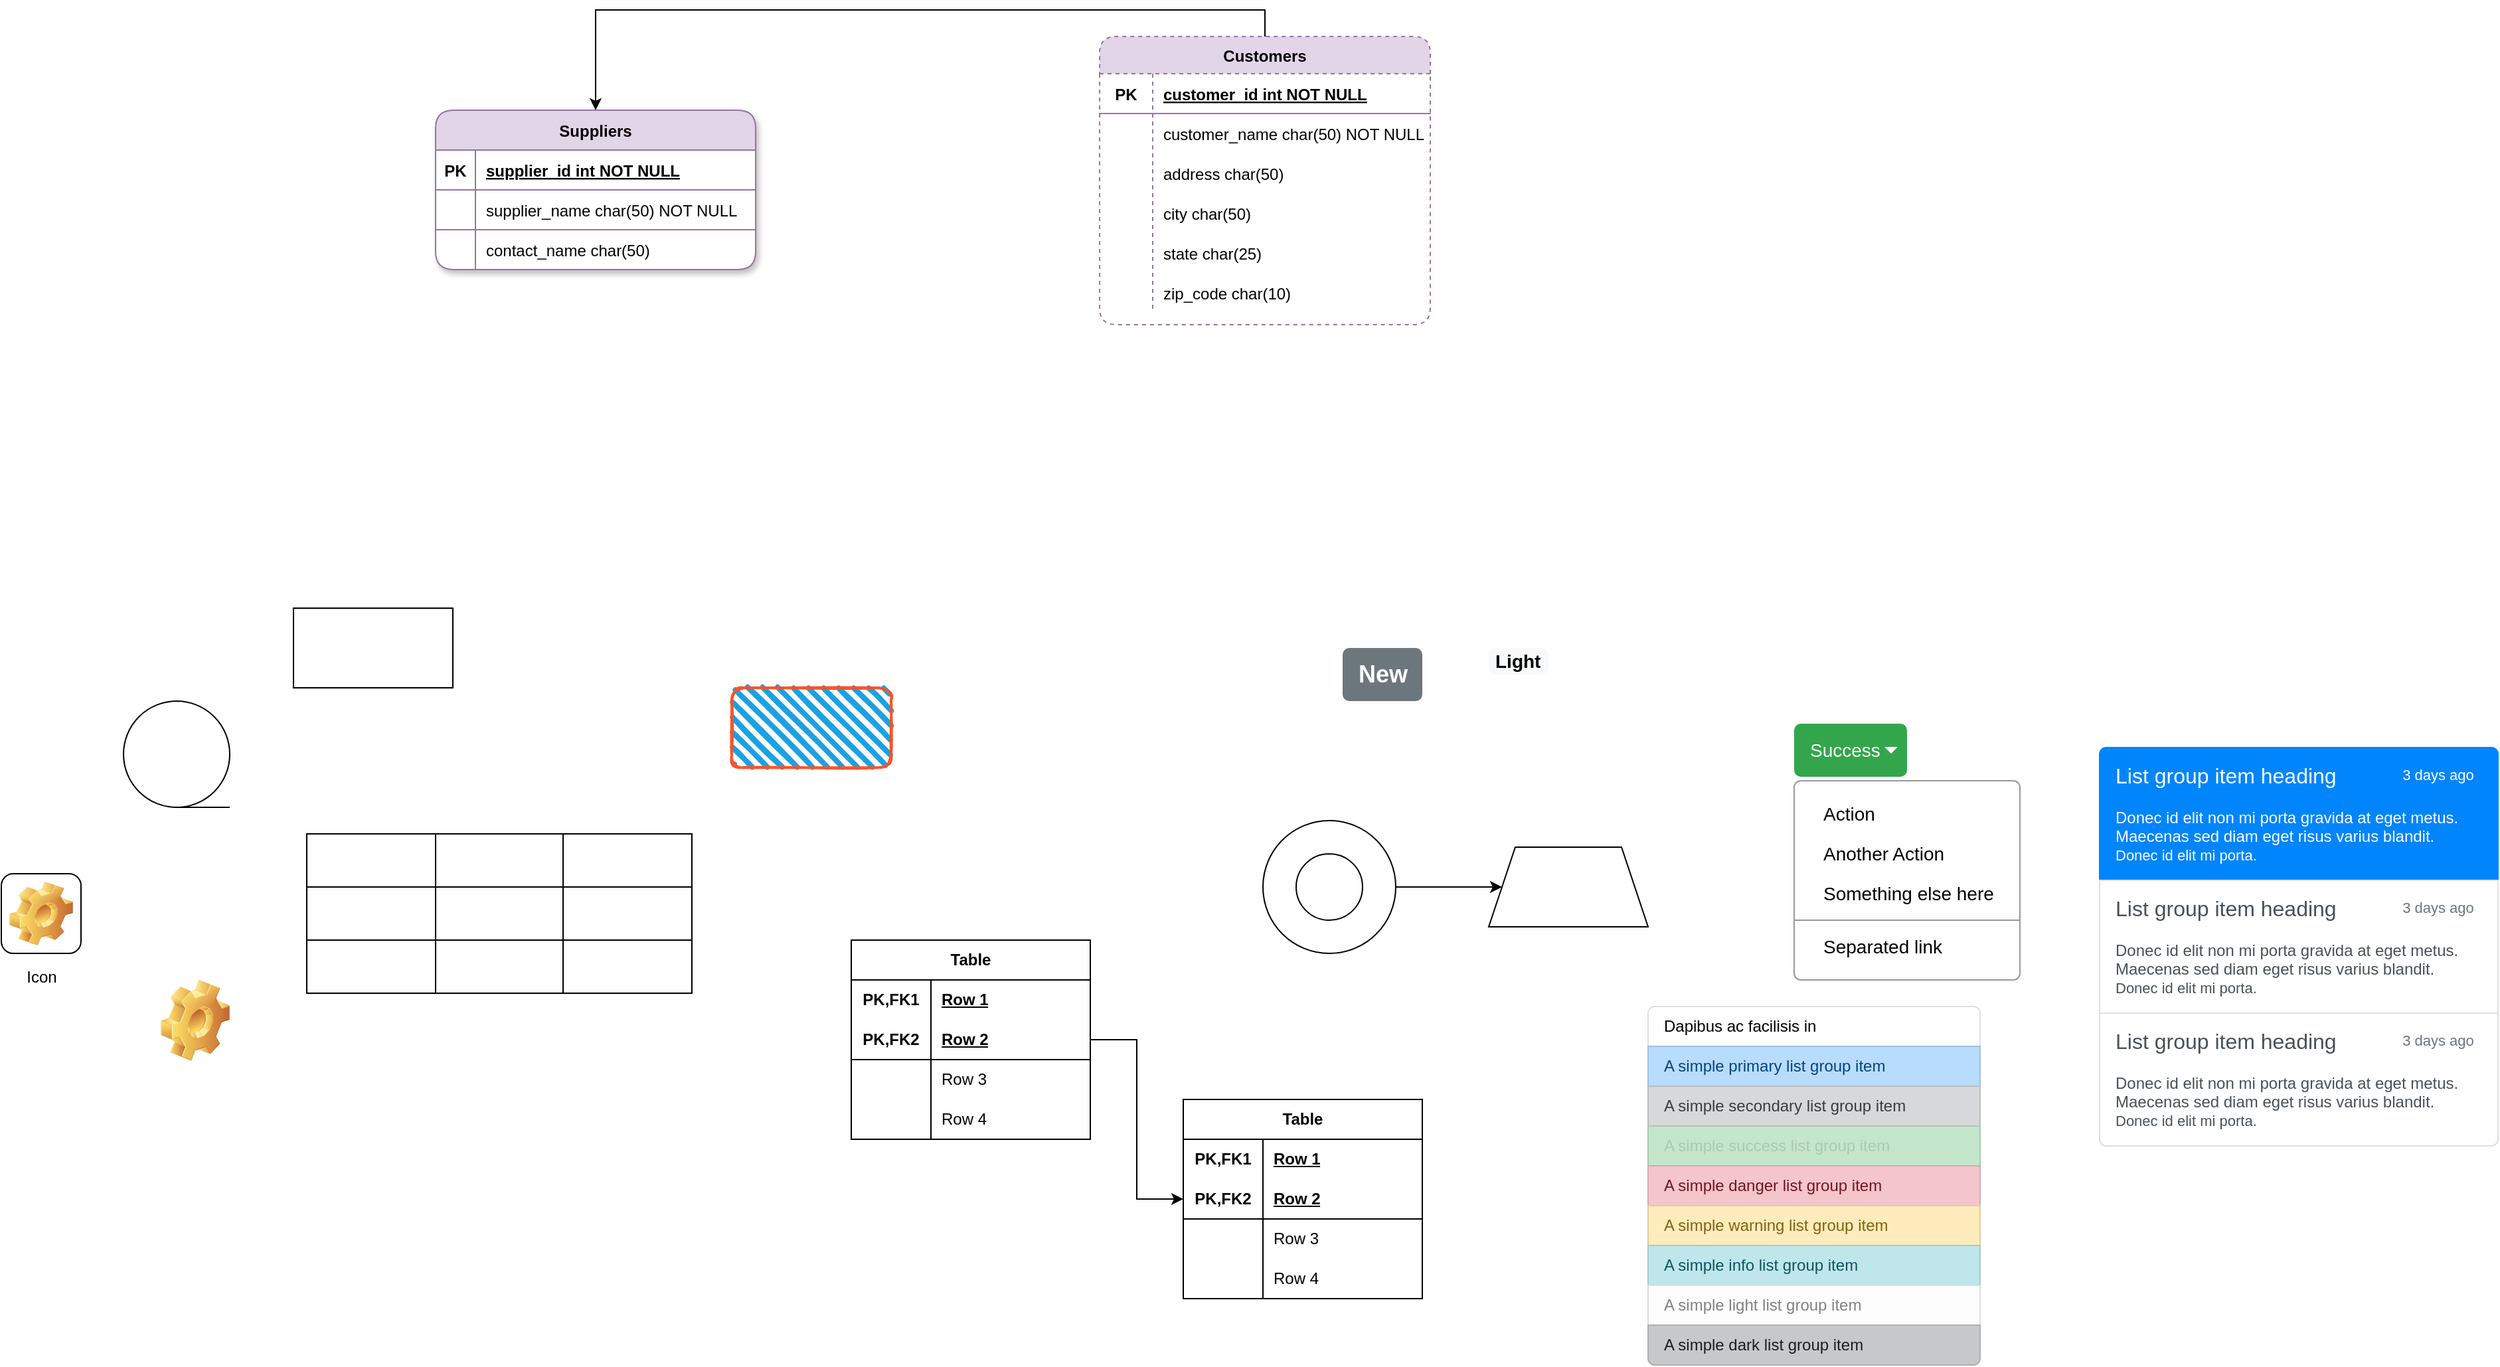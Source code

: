 <mxfile version="24.7.7" pages="2">
  <diagram name="第 1 页" id="dlCEMBuQ5NejJ4Esq9Jv">
    <mxGraphModel dx="2213" dy="1926" grid="1" gridSize="10" guides="1" tooltips="1" connect="1" arrows="1" fold="1" page="1" pageScale="1" pageWidth="827" pageHeight="1169" background="#FFFFFF" math="0" shadow="0">
      <root>
        <mxCell id="0" />
        <mxCell id="1" parent="0" />
        <mxCell id="BfCgXnBFmum-YGEtXY9E-1" value="" style="rounded=0;whiteSpace=wrap;html=1;" parent="1" vertex="1">
          <mxGeometry x="-247" y="335" width="120" height="60" as="geometry" />
        </mxCell>
        <mxCell id="BfCgXnBFmum-YGEtXY9E-2" value="" style="shape=table;startSize=0;container=1;collapsible=0;childLayout=tableLayout;fontSize=16;" parent="1" vertex="1">
          <mxGeometry x="-237" y="505" width="290" height="120" as="geometry" />
        </mxCell>
        <mxCell id="BfCgXnBFmum-YGEtXY9E-3" value="" style="shape=tableRow;horizontal=0;startSize=0;swimlaneHead=0;swimlaneBody=0;strokeColor=inherit;top=0;left=0;bottom=0;right=0;collapsible=0;dropTarget=0;fillColor=none;points=[[0,0.5],[1,0.5]];portConstraint=eastwest;fontSize=16;" parent="BfCgXnBFmum-YGEtXY9E-2" vertex="1">
          <mxGeometry width="290" height="40" as="geometry" />
        </mxCell>
        <mxCell id="BfCgXnBFmum-YGEtXY9E-4" value="" style="shape=partialRectangle;html=1;whiteSpace=wrap;connectable=0;strokeColor=inherit;overflow=hidden;fillColor=none;top=0;left=0;bottom=0;right=0;pointerEvents=1;fontSize=16;" parent="BfCgXnBFmum-YGEtXY9E-3" vertex="1">
          <mxGeometry width="97" height="40" as="geometry">
            <mxRectangle width="97" height="40" as="alternateBounds" />
          </mxGeometry>
        </mxCell>
        <mxCell id="BfCgXnBFmum-YGEtXY9E-5" value="" style="shape=partialRectangle;html=1;whiteSpace=wrap;connectable=0;strokeColor=inherit;overflow=hidden;fillColor=none;top=0;left=0;bottom=0;right=0;pointerEvents=1;fontSize=16;" parent="BfCgXnBFmum-YGEtXY9E-3" vertex="1">
          <mxGeometry x="97" width="96" height="40" as="geometry">
            <mxRectangle width="96" height="40" as="alternateBounds" />
          </mxGeometry>
        </mxCell>
        <mxCell id="BfCgXnBFmum-YGEtXY9E-6" value="" style="shape=partialRectangle;html=1;whiteSpace=wrap;connectable=0;strokeColor=inherit;overflow=hidden;fillColor=none;top=0;left=0;bottom=0;right=0;pointerEvents=1;fontSize=16;" parent="BfCgXnBFmum-YGEtXY9E-3" vertex="1">
          <mxGeometry x="193" width="97" height="40" as="geometry">
            <mxRectangle width="97" height="40" as="alternateBounds" />
          </mxGeometry>
        </mxCell>
        <mxCell id="BfCgXnBFmum-YGEtXY9E-7" value="" style="shape=tableRow;horizontal=0;startSize=0;swimlaneHead=0;swimlaneBody=0;strokeColor=inherit;top=0;left=0;bottom=0;right=0;collapsible=0;dropTarget=0;fillColor=none;points=[[0,0.5],[1,0.5]];portConstraint=eastwest;fontSize=16;" parent="BfCgXnBFmum-YGEtXY9E-2" vertex="1">
          <mxGeometry y="40" width="290" height="40" as="geometry" />
        </mxCell>
        <mxCell id="BfCgXnBFmum-YGEtXY9E-8" value="" style="shape=partialRectangle;html=1;whiteSpace=wrap;connectable=0;strokeColor=inherit;overflow=hidden;fillColor=none;top=0;left=0;bottom=0;right=0;pointerEvents=1;fontSize=16;" parent="BfCgXnBFmum-YGEtXY9E-7" vertex="1">
          <mxGeometry width="97" height="40" as="geometry">
            <mxRectangle width="97" height="40" as="alternateBounds" />
          </mxGeometry>
        </mxCell>
        <mxCell id="BfCgXnBFmum-YGEtXY9E-9" value="" style="shape=partialRectangle;html=1;whiteSpace=wrap;connectable=0;strokeColor=inherit;overflow=hidden;fillColor=none;top=0;left=0;bottom=0;right=0;pointerEvents=1;fontSize=16;" parent="BfCgXnBFmum-YGEtXY9E-7" vertex="1">
          <mxGeometry x="97" width="96" height="40" as="geometry">
            <mxRectangle width="96" height="40" as="alternateBounds" />
          </mxGeometry>
        </mxCell>
        <mxCell id="BfCgXnBFmum-YGEtXY9E-10" value="" style="shape=partialRectangle;html=1;whiteSpace=wrap;connectable=0;strokeColor=inherit;overflow=hidden;fillColor=none;top=0;left=0;bottom=0;right=0;pointerEvents=1;fontSize=16;" parent="BfCgXnBFmum-YGEtXY9E-7" vertex="1">
          <mxGeometry x="193" width="97" height="40" as="geometry">
            <mxRectangle width="97" height="40" as="alternateBounds" />
          </mxGeometry>
        </mxCell>
        <mxCell id="BfCgXnBFmum-YGEtXY9E-11" value="" style="shape=tableRow;horizontal=0;startSize=0;swimlaneHead=0;swimlaneBody=0;strokeColor=inherit;top=0;left=0;bottom=0;right=0;collapsible=0;dropTarget=0;fillColor=none;points=[[0,0.5],[1,0.5]];portConstraint=eastwest;fontSize=16;" parent="BfCgXnBFmum-YGEtXY9E-2" vertex="1">
          <mxGeometry y="80" width="290" height="40" as="geometry" />
        </mxCell>
        <mxCell id="BfCgXnBFmum-YGEtXY9E-12" value="" style="shape=partialRectangle;html=1;whiteSpace=wrap;connectable=0;strokeColor=inherit;overflow=hidden;fillColor=none;top=0;left=0;bottom=0;right=0;pointerEvents=1;fontSize=16;" parent="BfCgXnBFmum-YGEtXY9E-11" vertex="1">
          <mxGeometry width="97" height="40" as="geometry">
            <mxRectangle width="97" height="40" as="alternateBounds" />
          </mxGeometry>
        </mxCell>
        <mxCell id="BfCgXnBFmum-YGEtXY9E-13" value="" style="shape=partialRectangle;html=1;whiteSpace=wrap;connectable=0;strokeColor=inherit;overflow=hidden;fillColor=none;top=0;left=0;bottom=0;right=0;pointerEvents=1;fontSize=16;" parent="BfCgXnBFmum-YGEtXY9E-11" vertex="1">
          <mxGeometry x="97" width="96" height="40" as="geometry">
            <mxRectangle width="96" height="40" as="alternateBounds" />
          </mxGeometry>
        </mxCell>
        <mxCell id="BfCgXnBFmum-YGEtXY9E-14" value="" style="shape=partialRectangle;html=1;whiteSpace=wrap;connectable=0;strokeColor=inherit;overflow=hidden;fillColor=none;top=0;left=0;bottom=0;right=0;pointerEvents=1;fontSize=16;" parent="BfCgXnBFmum-YGEtXY9E-11" vertex="1">
          <mxGeometry x="193" width="97" height="40" as="geometry">
            <mxRectangle width="97" height="40" as="alternateBounds" />
          </mxGeometry>
        </mxCell>
        <mxCell id="BfCgXnBFmum-YGEtXY9E-15" value="" style="rounded=1;whiteSpace=wrap;html=1;strokeWidth=2;fillWeight=4;hachureGap=8;hachureAngle=45;fillColor=#1ba1e2;sketch=1;strokeColor=#FF5226;" parent="1" vertex="1">
          <mxGeometry x="83" y="395" width="120" height="60" as="geometry" />
        </mxCell>
        <mxCell id="BfCgXnBFmum-YGEtXY9E-16" value="Icon" style="icon;html=1;image=img/clipart/Gear_128x128.png" parent="1" vertex="1">
          <mxGeometry x="-467" y="535" width="60" height="60" as="geometry" />
        </mxCell>
        <mxCell id="BfCgXnBFmum-YGEtXY9E-17" value="" style="shape=image;html=1;verticalLabelPosition=bottom;verticalAlign=top;imageAspect=1;aspect=fixed;image=img/clipart/Gear_128x128.png" parent="1" vertex="1">
          <mxGeometry x="-347" y="615" width="52" height="61" as="geometry" />
        </mxCell>
        <mxCell id="BfCgXnBFmum-YGEtXY9E-18" value="" style="shape=tapeData;whiteSpace=wrap;html=1;perimeter=ellipsePerimeter;" parent="1" vertex="1">
          <mxGeometry x="-375" y="405" width="80" height="80" as="geometry" />
        </mxCell>
        <mxCell id="BfCgXnBFmum-YGEtXY9E-19" value="" style="edgeStyle=orthogonalEdgeStyle;rounded=0;orthogonalLoop=1;jettySize=auto;html=1;" parent="1" source="BfCgXnBFmum-YGEtXY9E-20" target="BfCgXnBFmum-YGEtXY9E-48" edge="1">
          <mxGeometry relative="1" as="geometry" />
        </mxCell>
        <mxCell id="BfCgXnBFmum-YGEtXY9E-20" value="" style="verticalLabelPosition=bottom;verticalAlign=top;html=1;shape=mxgraph.basic.donut;dx=25;" parent="1" vertex="1">
          <mxGeometry x="483" y="495" width="100" height="100" as="geometry" />
        </mxCell>
        <mxCell id="BfCgXnBFmum-YGEtXY9E-21" value="" style="edgeStyle=orthogonalEdgeStyle;rounded=0;orthogonalLoop=1;jettySize=auto;html=1;" parent="1" source="BfCgXnBFmum-YGEtXY9E-22" target="BfCgXnBFmum-YGEtXY9E-35" edge="1">
          <mxGeometry relative="1" as="geometry" />
        </mxCell>
        <mxCell id="BfCgXnBFmum-YGEtXY9E-22" value="Table" style="shape=table;startSize=30;container=1;collapsible=1;childLayout=tableLayout;fixedRows=1;rowLines=0;fontStyle=1;align=center;resizeLast=1;html=1;whiteSpace=wrap;" parent="1" vertex="1">
          <mxGeometry x="173" y="585" width="180" height="150" as="geometry" />
        </mxCell>
        <mxCell id="BfCgXnBFmum-YGEtXY9E-23" value="" style="shape=tableRow;horizontal=0;startSize=0;swimlaneHead=0;swimlaneBody=0;fillColor=none;collapsible=0;dropTarget=0;points=[[0,0.5],[1,0.5]];portConstraint=eastwest;top=0;left=0;right=0;bottom=0;html=1;" parent="BfCgXnBFmum-YGEtXY9E-22" vertex="1">
          <mxGeometry y="30" width="180" height="30" as="geometry" />
        </mxCell>
        <mxCell id="BfCgXnBFmum-YGEtXY9E-24" value="PK,FK1" style="shape=partialRectangle;connectable=0;fillColor=none;top=0;left=0;bottom=0;right=0;fontStyle=1;overflow=hidden;html=1;whiteSpace=wrap;" parent="BfCgXnBFmum-YGEtXY9E-23" vertex="1">
          <mxGeometry width="60" height="30" as="geometry">
            <mxRectangle width="60" height="30" as="alternateBounds" />
          </mxGeometry>
        </mxCell>
        <mxCell id="BfCgXnBFmum-YGEtXY9E-25" value="Row 1" style="shape=partialRectangle;connectable=0;fillColor=none;top=0;left=0;bottom=0;right=0;align=left;spacingLeft=6;fontStyle=5;overflow=hidden;html=1;whiteSpace=wrap;" parent="BfCgXnBFmum-YGEtXY9E-23" vertex="1">
          <mxGeometry x="60" width="120" height="30" as="geometry">
            <mxRectangle width="120" height="30" as="alternateBounds" />
          </mxGeometry>
        </mxCell>
        <mxCell id="BfCgXnBFmum-YGEtXY9E-26" value="" style="shape=tableRow;horizontal=0;startSize=0;swimlaneHead=0;swimlaneBody=0;fillColor=none;collapsible=0;dropTarget=0;points=[[0,0.5],[1,0.5]];portConstraint=eastwest;top=0;left=0;right=0;bottom=1;html=1;" parent="BfCgXnBFmum-YGEtXY9E-22" vertex="1">
          <mxGeometry y="60" width="180" height="30" as="geometry" />
        </mxCell>
        <mxCell id="BfCgXnBFmum-YGEtXY9E-27" value="PK,FK2" style="shape=partialRectangle;connectable=0;fillColor=none;top=0;left=0;bottom=0;right=0;fontStyle=1;overflow=hidden;html=1;whiteSpace=wrap;" parent="BfCgXnBFmum-YGEtXY9E-26" vertex="1">
          <mxGeometry width="60" height="30" as="geometry">
            <mxRectangle width="60" height="30" as="alternateBounds" />
          </mxGeometry>
        </mxCell>
        <mxCell id="BfCgXnBFmum-YGEtXY9E-28" value="Row 2" style="shape=partialRectangle;connectable=0;fillColor=none;top=0;left=0;bottom=0;right=0;align=left;spacingLeft=6;fontStyle=5;overflow=hidden;html=1;whiteSpace=wrap;" parent="BfCgXnBFmum-YGEtXY9E-26" vertex="1">
          <mxGeometry x="60" width="120" height="30" as="geometry">
            <mxRectangle width="120" height="30" as="alternateBounds" />
          </mxGeometry>
        </mxCell>
        <mxCell id="BfCgXnBFmum-YGEtXY9E-29" value="" style="shape=tableRow;horizontal=0;startSize=0;swimlaneHead=0;swimlaneBody=0;fillColor=none;collapsible=0;dropTarget=0;points=[[0,0.5],[1,0.5]];portConstraint=eastwest;top=0;left=0;right=0;bottom=0;html=1;" parent="BfCgXnBFmum-YGEtXY9E-22" vertex="1">
          <mxGeometry y="90" width="180" height="30" as="geometry" />
        </mxCell>
        <mxCell id="BfCgXnBFmum-YGEtXY9E-30" value="" style="shape=partialRectangle;connectable=0;fillColor=none;top=0;left=0;bottom=0;right=0;editable=1;overflow=hidden;html=1;whiteSpace=wrap;" parent="BfCgXnBFmum-YGEtXY9E-29" vertex="1">
          <mxGeometry width="60" height="30" as="geometry">
            <mxRectangle width="60" height="30" as="alternateBounds" />
          </mxGeometry>
        </mxCell>
        <mxCell id="BfCgXnBFmum-YGEtXY9E-31" value="Row 3" style="shape=partialRectangle;connectable=0;fillColor=none;top=0;left=0;bottom=0;right=0;align=left;spacingLeft=6;overflow=hidden;html=1;whiteSpace=wrap;" parent="BfCgXnBFmum-YGEtXY9E-29" vertex="1">
          <mxGeometry x="60" width="120" height="30" as="geometry">
            <mxRectangle width="120" height="30" as="alternateBounds" />
          </mxGeometry>
        </mxCell>
        <mxCell id="BfCgXnBFmum-YGEtXY9E-32" value="" style="shape=tableRow;horizontal=0;startSize=0;swimlaneHead=0;swimlaneBody=0;fillColor=none;collapsible=0;dropTarget=0;points=[[0,0.5],[1,0.5]];portConstraint=eastwest;top=0;left=0;right=0;bottom=0;html=1;" parent="BfCgXnBFmum-YGEtXY9E-22" vertex="1">
          <mxGeometry y="120" width="180" height="30" as="geometry" />
        </mxCell>
        <mxCell id="BfCgXnBFmum-YGEtXY9E-33" value="" style="shape=partialRectangle;connectable=0;fillColor=none;top=0;left=0;bottom=0;right=0;editable=1;overflow=hidden;html=1;whiteSpace=wrap;" parent="BfCgXnBFmum-YGEtXY9E-32" vertex="1">
          <mxGeometry width="60" height="30" as="geometry">
            <mxRectangle width="60" height="30" as="alternateBounds" />
          </mxGeometry>
        </mxCell>
        <mxCell id="BfCgXnBFmum-YGEtXY9E-34" value="Row 4" style="shape=partialRectangle;connectable=0;fillColor=none;top=0;left=0;bottom=0;right=0;align=left;spacingLeft=6;overflow=hidden;html=1;whiteSpace=wrap;" parent="BfCgXnBFmum-YGEtXY9E-32" vertex="1">
          <mxGeometry x="60" width="120" height="30" as="geometry">
            <mxRectangle width="120" height="30" as="alternateBounds" />
          </mxGeometry>
        </mxCell>
        <mxCell id="BfCgXnBFmum-YGEtXY9E-35" value="Table" style="shape=table;startSize=30;container=1;collapsible=1;childLayout=tableLayout;fixedRows=1;rowLines=0;fontStyle=1;align=center;resizeLast=1;html=1;whiteSpace=wrap;" parent="1" vertex="1">
          <mxGeometry x="423" y="705" width="180" height="150" as="geometry" />
        </mxCell>
        <mxCell id="BfCgXnBFmum-YGEtXY9E-36" value="" style="shape=tableRow;horizontal=0;startSize=0;swimlaneHead=0;swimlaneBody=0;fillColor=none;collapsible=0;dropTarget=0;points=[[0,0.5],[1,0.5]];portConstraint=eastwest;top=0;left=0;right=0;bottom=0;html=1;" parent="BfCgXnBFmum-YGEtXY9E-35" vertex="1">
          <mxGeometry y="30" width="180" height="30" as="geometry" />
        </mxCell>
        <mxCell id="BfCgXnBFmum-YGEtXY9E-37" value="PK,FK1" style="shape=partialRectangle;connectable=0;fillColor=none;top=0;left=0;bottom=0;right=0;fontStyle=1;overflow=hidden;html=1;whiteSpace=wrap;" parent="BfCgXnBFmum-YGEtXY9E-36" vertex="1">
          <mxGeometry width="60" height="30" as="geometry">
            <mxRectangle width="60" height="30" as="alternateBounds" />
          </mxGeometry>
        </mxCell>
        <mxCell id="BfCgXnBFmum-YGEtXY9E-38" value="Row 1" style="shape=partialRectangle;connectable=0;fillColor=none;top=0;left=0;bottom=0;right=0;align=left;spacingLeft=6;fontStyle=5;overflow=hidden;html=1;whiteSpace=wrap;" parent="BfCgXnBFmum-YGEtXY9E-36" vertex="1">
          <mxGeometry x="60" width="120" height="30" as="geometry">
            <mxRectangle width="120" height="30" as="alternateBounds" />
          </mxGeometry>
        </mxCell>
        <mxCell id="BfCgXnBFmum-YGEtXY9E-39" value="" style="shape=tableRow;horizontal=0;startSize=0;swimlaneHead=0;swimlaneBody=0;fillColor=none;collapsible=0;dropTarget=0;points=[[0,0.5],[1,0.5]];portConstraint=eastwest;top=0;left=0;right=0;bottom=1;html=1;" parent="BfCgXnBFmum-YGEtXY9E-35" vertex="1">
          <mxGeometry y="60" width="180" height="30" as="geometry" />
        </mxCell>
        <mxCell id="BfCgXnBFmum-YGEtXY9E-40" value="PK,FK2" style="shape=partialRectangle;connectable=0;fillColor=none;top=0;left=0;bottom=0;right=0;fontStyle=1;overflow=hidden;html=1;whiteSpace=wrap;" parent="BfCgXnBFmum-YGEtXY9E-39" vertex="1">
          <mxGeometry width="60" height="30" as="geometry">
            <mxRectangle width="60" height="30" as="alternateBounds" />
          </mxGeometry>
        </mxCell>
        <mxCell id="BfCgXnBFmum-YGEtXY9E-41" value="Row 2" style="shape=partialRectangle;connectable=0;fillColor=none;top=0;left=0;bottom=0;right=0;align=left;spacingLeft=6;fontStyle=5;overflow=hidden;html=1;whiteSpace=wrap;" parent="BfCgXnBFmum-YGEtXY9E-39" vertex="1">
          <mxGeometry x="60" width="120" height="30" as="geometry">
            <mxRectangle width="120" height="30" as="alternateBounds" />
          </mxGeometry>
        </mxCell>
        <mxCell id="BfCgXnBFmum-YGEtXY9E-42" value="" style="shape=tableRow;horizontal=0;startSize=0;swimlaneHead=0;swimlaneBody=0;fillColor=none;collapsible=0;dropTarget=0;points=[[0,0.5],[1,0.5]];portConstraint=eastwest;top=0;left=0;right=0;bottom=0;html=1;" parent="BfCgXnBFmum-YGEtXY9E-35" vertex="1">
          <mxGeometry y="90" width="180" height="30" as="geometry" />
        </mxCell>
        <mxCell id="BfCgXnBFmum-YGEtXY9E-43" value="" style="shape=partialRectangle;connectable=0;fillColor=none;top=0;left=0;bottom=0;right=0;editable=1;overflow=hidden;html=1;whiteSpace=wrap;" parent="BfCgXnBFmum-YGEtXY9E-42" vertex="1">
          <mxGeometry width="60" height="30" as="geometry">
            <mxRectangle width="60" height="30" as="alternateBounds" />
          </mxGeometry>
        </mxCell>
        <mxCell id="BfCgXnBFmum-YGEtXY9E-44" value="Row 3" style="shape=partialRectangle;connectable=0;fillColor=none;top=0;left=0;bottom=0;right=0;align=left;spacingLeft=6;overflow=hidden;html=1;whiteSpace=wrap;" parent="BfCgXnBFmum-YGEtXY9E-42" vertex="1">
          <mxGeometry x="60" width="120" height="30" as="geometry">
            <mxRectangle width="120" height="30" as="alternateBounds" />
          </mxGeometry>
        </mxCell>
        <mxCell id="BfCgXnBFmum-YGEtXY9E-45" value="" style="shape=tableRow;horizontal=0;startSize=0;swimlaneHead=0;swimlaneBody=0;fillColor=none;collapsible=0;dropTarget=0;points=[[0,0.5],[1,0.5]];portConstraint=eastwest;top=0;left=0;right=0;bottom=0;html=1;" parent="BfCgXnBFmum-YGEtXY9E-35" vertex="1">
          <mxGeometry y="120" width="180" height="30" as="geometry" />
        </mxCell>
        <mxCell id="BfCgXnBFmum-YGEtXY9E-46" value="" style="shape=partialRectangle;connectable=0;fillColor=none;top=0;left=0;bottom=0;right=0;editable=1;overflow=hidden;html=1;whiteSpace=wrap;" parent="BfCgXnBFmum-YGEtXY9E-45" vertex="1">
          <mxGeometry width="60" height="30" as="geometry">
            <mxRectangle width="60" height="30" as="alternateBounds" />
          </mxGeometry>
        </mxCell>
        <mxCell id="BfCgXnBFmum-YGEtXY9E-47" value="Row 4" style="shape=partialRectangle;connectable=0;fillColor=none;top=0;left=0;bottom=0;right=0;align=left;spacingLeft=6;overflow=hidden;html=1;whiteSpace=wrap;" parent="BfCgXnBFmum-YGEtXY9E-45" vertex="1">
          <mxGeometry x="60" width="120" height="30" as="geometry">
            <mxRectangle width="120" height="30" as="alternateBounds" />
          </mxGeometry>
        </mxCell>
        <mxCell id="BfCgXnBFmum-YGEtXY9E-48" value="" style="shape=trapezoid;perimeter=trapezoidPerimeter;whiteSpace=wrap;html=1;fixedSize=1;verticalAlign=top;" parent="1" vertex="1">
          <mxGeometry x="653" y="515" width="120" height="60" as="geometry" />
        </mxCell>
        <mxCell id="BfCgXnBFmum-YGEtXY9E-49" value="New" style="html=1;shadow=0;dashed=0;shape=mxgraph.bootstrap.rrect;rSize=5;strokeColor=none;strokeWidth=1;fillColor=#6C767D;fontColor=#FFFFFF;whiteSpace=wrap;align=left;verticalAlign=middle;spacingLeft=10;fontStyle=1;fontSize=18;" parent="1" vertex="1">
          <mxGeometry x="543" y="365" width="60" height="40" as="geometry" />
        </mxCell>
        <mxCell id="BfCgXnBFmum-YGEtXY9E-50" value="Light" style="html=1;shadow=0;dashed=0;shape=mxgraph.bootstrap.rrect;rSize=5;strokeColor=none;strokeWidth=1;fillColor=#F8F9FA;fontColor=#000000;whiteSpace=wrap;align=left;verticalAlign=middle;spacingLeft=0;fontStyle=1;fontSize=14;spacing=5;" parent="1" vertex="1">
          <mxGeometry x="653" y="365" width="45" height="20" as="geometry" />
        </mxCell>
        <mxCell id="BfCgXnBFmum-YGEtXY9E-51" value="Success" style="html=1;shadow=0;dashed=0;shape=mxgraph.bootstrap.rrect;rSize=5;strokeColor=none;strokeWidth=1;fillColor=#33A64C;fontColor=#ffffff;whiteSpace=wrap;align=left;verticalAlign=middle;fontStyle=0;fontSize=14;spacingLeft=10;" parent="1" vertex="1">
          <mxGeometry x="883" y="422" width="85" height="40" as="geometry" />
        </mxCell>
        <mxCell id="BfCgXnBFmum-YGEtXY9E-52" value="" style="shape=triangle;direction=south;fillColor=#ffffff;strokeColor=none;perimeter=none;" parent="BfCgXnBFmum-YGEtXY9E-51" vertex="1">
          <mxGeometry x="1" y="0.5" width="10" height="5" relative="1" as="geometry">
            <mxPoint x="-17" y="-2.5" as="offset" />
          </mxGeometry>
        </mxCell>
        <mxCell id="BfCgXnBFmum-YGEtXY9E-53" value="" style="swimlane;container=1;shape=mxgraph.bootstrap.rrect;rSize=5;strokeColor=#999999;fillColor=#ffffff;fontStyle=0;childLayout=stackLayout;horizontal=1;startSize=0;horizontalStack=0;resizeParent=1;resizeParentMax=0;resizeLast=0;collapsible=0;marginBottom=0;whiteSpace=wrap;html=1;marginTop=10;marginBottom=10;" parent="1" vertex="1">
          <mxGeometry x="883" y="465" width="170" height="150" as="geometry" />
        </mxCell>
        <mxCell id="BfCgXnBFmum-YGEtXY9E-54" value="Action" style="text;align=left;verticalAlign=middle;spacingLeft=20;spacingRight=10;overflow=hidden;points=[[0,0.5],[1,0.5]];portConstraint=eastwest;rotatable=0;whiteSpace=wrap;html=1;fontColor=inherit;fontSize=14;fontStyle=0;" parent="BfCgXnBFmum-YGEtXY9E-53" vertex="1">
          <mxGeometry y="10" width="170" height="30" as="geometry" />
        </mxCell>
        <mxCell id="BfCgXnBFmum-YGEtXY9E-55" value="Another Action" style="text;align=left;verticalAlign=middle;spacingLeft=20;spacingRight=10;overflow=hidden;points=[[0,0.5],[1,0.5]];portConstraint=eastwest;rotatable=0;whiteSpace=wrap;html=1;fontColor=inherit;fontSize=14;fontStyle=0;" parent="BfCgXnBFmum-YGEtXY9E-53" vertex="1">
          <mxGeometry y="40" width="170" height="30" as="geometry" />
        </mxCell>
        <mxCell id="BfCgXnBFmum-YGEtXY9E-56" value="Something else here" style="text;align=left;verticalAlign=middle;spacingLeft=20;spacingRight=10;overflow=hidden;points=[[0,0.5],[1,0.5]];portConstraint=eastwest;rotatable=0;whiteSpace=wrap;html=1;fontColor=inherit;fontSize=14;fontStyle=0;" parent="BfCgXnBFmum-YGEtXY9E-53" vertex="1">
          <mxGeometry y="70" width="170" height="30" as="geometry" />
        </mxCell>
        <mxCell id="BfCgXnBFmum-YGEtXY9E-57" value="" style="text;shape=line;strokeColor=inherit;align=center;verticalAlign=middle;spacingLeft=20;spacingRight=10;overflow=hidden;points=[[0,0.5],[1,0.5]];portConstraint=eastwest;rotatable=0;whiteSpace=wrap;html=1;fontColor=inherit;" parent="BfCgXnBFmum-YGEtXY9E-53" vertex="1">
          <mxGeometry y="100" width="170" height="10" as="geometry" />
        </mxCell>
        <mxCell id="BfCgXnBFmum-YGEtXY9E-58" value="Separated link" style="text;align=left;verticalAlign=middle;spacingLeft=20;spacingRight=10;overflow=hidden;points=[[0,0.5],[1,0.5]];portConstraint=eastwest;rotatable=0;whiteSpace=wrap;html=1;fontColor=inherit;fontSize=14;fontStyle=0;" parent="BfCgXnBFmum-YGEtXY9E-53" vertex="1">
          <mxGeometry y="110" width="170" height="30" as="geometry" />
        </mxCell>
        <mxCell id="BfCgXnBFmum-YGEtXY9E-59" value="" style="swimlane;fontStyle=0;childLayout=stackLayout;horizontal=1;startSize=0;horizontalStack=0;resizeParent=1;resizeParentMax=0;resizeLast=0;collapsible=0;marginBottom=0;whiteSpace=wrap;html=1;strokeColor=none;fillColor=none;" parent="1" vertex="1">
          <mxGeometry x="773" y="635" width="250" height="270" as="geometry" />
        </mxCell>
        <mxCell id="BfCgXnBFmum-YGEtXY9E-60" value="Dapibus ac facilisis in" style="text;strokeColor=#DFDFDF;fillColor=#FFFFFF;align=left;verticalAlign=middle;spacingLeft=10;spacingRight=10;overflow=hidden;points=[[0,0.5],[1,0.5]];portConstraint=eastwest;rotatable=0;whiteSpace=wrap;html=1;shape=mxgraph.bootstrap.topButton;rSize=5;fontColor=#000000;" parent="BfCgXnBFmum-YGEtXY9E-59" vertex="1">
          <mxGeometry width="250" height="30" as="geometry" />
        </mxCell>
        <mxCell id="BfCgXnBFmum-YGEtXY9E-61" value="A simple primary list group item" style="text;strokeColor=#A1C0DE;fillColor=#B8DCFE;fontColor=#004583;align=left;verticalAlign=middle;spacingLeft=10;spacingRight=10;overflow=hidden;points=[[0,0.5],[1,0.5]];portConstraint=eastwest;rotatable=0;whiteSpace=wrap;html=1;rSize=5;" parent="BfCgXnBFmum-YGEtXY9E-59" vertex="1">
          <mxGeometry y="30" width="250" height="30" as="geometry" />
        </mxCell>
        <mxCell id="BfCgXnBFmum-YGEtXY9E-62" value="A simple secondary list group item" style="text;strokeColor=#BBBDC0;fillColor=#D6D8DB;fontColor=#383D41;align=left;verticalAlign=middle;spacingLeft=10;spacingRight=10;overflow=hidden;points=[[0,0.5],[1,0.5]];portConstraint=eastwest;rotatable=0;whiteSpace=wrap;html=1;rSize=5;" parent="BfCgXnBFmum-YGEtXY9E-59" vertex="1">
          <mxGeometry y="60" width="250" height="30" as="geometry" />
        </mxCell>
        <mxCell id="BfCgXnBFmum-YGEtXY9E-63" value="A simple success list group item" style="text;strokeColor=#ABC9B2;fillColor=#C4E6CC;fontColor=#ABC9B2;align=left;verticalAlign=middle;spacingLeft=10;spacingRight=10;overflow=hidden;points=[[0,0.5],[1,0.5]];portConstraint=eastwest;rotatable=0;whiteSpace=wrap;html=1;rSize=5;" parent="BfCgXnBFmum-YGEtXY9E-59" vertex="1">
          <mxGeometry y="90" width="250" height="30" as="geometry" />
        </mxCell>
        <mxCell id="BfCgXnBFmum-YGEtXY9E-64" value="A simple danger list group item" style="text;strokeColor=#D5ACB2;fillColor=#F4C5CB;fontColor=#711623;align=left;verticalAlign=middle;spacingLeft=10;spacingRight=10;overflow=hidden;points=[[0,0.5],[1,0.5]];portConstraint=eastwest;rotatable=0;whiteSpace=wrap;html=1;rSize=5;" parent="BfCgXnBFmum-YGEtXY9E-59" vertex="1">
          <mxGeometry y="120" width="250" height="30" as="geometry" />
        </mxCell>
        <mxCell id="BfCgXnBFmum-YGEtXY9E-65" value="A simple warning list group item" style="text;strokeColor=#DFCEA4;fillColor=#FFECBC;fontColor=#856110;align=left;verticalAlign=middle;spacingLeft=10;spacingRight=10;overflow=hidden;points=[[0,0.5],[1,0.5]];portConstraint=eastwest;rotatable=0;whiteSpace=wrap;html=1;rSize=5;" parent="BfCgXnBFmum-YGEtXY9E-59" vertex="1">
          <mxGeometry y="150" width="250" height="30" as="geometry" />
        </mxCell>
        <mxCell id="BfCgXnBFmum-YGEtXY9E-66" value="A simple info list group item" style="text;strokeColor=#A7C9CE;fillColor=#BFE6EB;fontColor=#0E5560;align=left;verticalAlign=middle;spacingLeft=10;spacingRight=10;overflow=hidden;points=[[0,0.5],[1,0.5]];portConstraint=eastwest;rotatable=0;whiteSpace=wrap;html=1;rSize=5;" parent="BfCgXnBFmum-YGEtXY9E-59" vertex="1">
          <mxGeometry y="180" width="250" height="30" as="geometry" />
        </mxCell>
        <mxCell id="BfCgXnBFmum-YGEtXY9E-67" value="A simple light list group item" style="text;strokeColor=#DDDDDE;fillColor=#FDFDFE;fontColor=#818182;align=left;verticalAlign=middle;spacingLeft=10;spacingRight=10;overflow=hidden;points=[[0,0.5],[1,0.5]];portConstraint=eastwest;rotatable=0;whiteSpace=wrap;html=1;rSize=5;" parent="BfCgXnBFmum-YGEtXY9E-59" vertex="1">
          <mxGeometry y="210" width="250" height="30" as="geometry" />
        </mxCell>
        <mxCell id="BfCgXnBFmum-YGEtXY9E-68" value="A simple dark list group item" style="text;strokeColor=#ADAFB1;fillColor=#C6C8CA;fontColor=#1B1E21;align=left;verticalAlign=middle;spacingLeft=10;spacingRight=10;overflow=hidden;points=[[0,0.5],[1,0.5]];portConstraint=eastwest;rotatable=0;whiteSpace=wrap;html=1;shape=mxgraph.bootstrap.bottomButton;rSize=5;" parent="BfCgXnBFmum-YGEtXY9E-59" vertex="1">
          <mxGeometry y="240" width="250" height="30" as="geometry" />
        </mxCell>
        <mxCell id="BfCgXnBFmum-YGEtXY9E-69" value="" style="swimlane;fontStyle=0;childLayout=stackLayout;horizontal=1;startSize=0;horizontalStack=0;resizeParent=1;resizeParentMax=0;resizeLast=0;collapsible=0;marginBottom=0;whiteSpace=wrap;html=1;strokeColor=none;fillColor=none;" parent="1" vertex="1">
          <mxGeometry x="1113" y="440" width="300" height="300" as="geometry" />
        </mxCell>
        <mxCell id="BfCgXnBFmum-YGEtXY9E-70" value="&lt;font style=&quot;font-size: 16px&quot;&gt;List group item heading&lt;/font&gt;&lt;br&gt;&lt;br&gt;Donec id elit non mi porta gravida at eget metus. Maecenas sed diam eget risus varius blandit.&lt;br&gt;&lt;font style=&quot;font-size: 11px&quot;&gt;Donec id elit mi porta.&lt;/font&gt;" style="text;strokeColor=#0085FC;fillColor=#0085FC;align=left;verticalAlign=middle;spacingLeft=10;spacingRight=10;overflow=hidden;points=[[0,0.5],[1,0.5]];portConstraint=eastwest;rotatable=0;whiteSpace=wrap;html=1;shape=mxgraph.bootstrap.topButton;rSize=5;fontColor=#ffffff;" parent="BfCgXnBFmum-YGEtXY9E-69" vertex="1">
          <mxGeometry width="300" height="100" as="geometry" />
        </mxCell>
        <mxCell id="BfCgXnBFmum-YGEtXY9E-71" value="3 days ago" style="strokeColor=none;fillColor=none;fontColor=#ffffff;fontSize=11;" parent="BfCgXnBFmum-YGEtXY9E-70" vertex="1">
          <mxGeometry x="1" width="90" height="40" relative="1" as="geometry">
            <mxPoint x="-90" as="offset" />
          </mxGeometry>
        </mxCell>
        <mxCell id="BfCgXnBFmum-YGEtXY9E-72" value="&lt;font style=&quot;font-size: 16px&quot;&gt;List group item heading&lt;/font&gt;&lt;br&gt;&lt;br&gt;Donec id elit non mi porta gravida at eget metus. Maecenas sed diam eget risus varius blandit.&lt;br&gt;&lt;font style=&quot;font-size: 11px&quot;&gt;Donec id elit mi porta.&lt;/font&gt;" style="text;strokeColor=#DFDFDF;fillColor=#ffffff;align=left;verticalAlign=middle;spacingLeft=10;spacingRight=10;overflow=hidden;points=[[0,0.5],[1,0.5]];portConstraint=eastwest;rotatable=0;whiteSpace=wrap;html=1;fontColor=#495057;" parent="BfCgXnBFmum-YGEtXY9E-69" vertex="1">
          <mxGeometry y="100" width="300" height="100" as="geometry" />
        </mxCell>
        <mxCell id="BfCgXnBFmum-YGEtXY9E-73" value="3 days ago" style="strokeColor=none;fillColor=none;fontColor=#6C767D;fontSize=11;" parent="BfCgXnBFmum-YGEtXY9E-72" vertex="1">
          <mxGeometry x="1" width="90" height="40" relative="1" as="geometry">
            <mxPoint x="-90" as="offset" />
          </mxGeometry>
        </mxCell>
        <mxCell id="BfCgXnBFmum-YGEtXY9E-74" value="&lt;font style=&quot;font-size: 16px&quot;&gt;List group item heading&lt;/font&gt;&lt;br&gt;&lt;br&gt;Donec id elit non mi porta gravida at eget metus. Maecenas sed diam eget risus varius blandit.&lt;br&gt;&lt;font style=&quot;font-size: 11px&quot;&gt;Donec id elit mi porta.&lt;/font&gt;" style="text;strokeColor=#DFDFDF;fillColor=#ffffff;align=left;verticalAlign=middle;spacingLeft=10;spacingRight=10;overflow=hidden;points=[[0,0.5],[1,0.5]];portConstraint=eastwest;rotatable=0;whiteSpace=wrap;html=1;shape=mxgraph.bootstrap.bottomButton;rSize=5;fontColor=#495057;" parent="BfCgXnBFmum-YGEtXY9E-69" vertex="1">
          <mxGeometry y="200" width="300" height="100" as="geometry" />
        </mxCell>
        <mxCell id="BfCgXnBFmum-YGEtXY9E-75" value="3 days ago" style="strokeColor=none;fillColor=none;fontColor=#6C767D;fontSize=11;" parent="BfCgXnBFmum-YGEtXY9E-74" vertex="1">
          <mxGeometry x="1" width="90" height="40" relative="1" as="geometry">
            <mxPoint x="-90" as="offset" />
          </mxGeometry>
        </mxCell>
        <mxCell id="BfCgXnBFmum-YGEtXY9E-76" value="Suppliers" style="shape=table;startSize=30;container=1;collapsible=1;childLayout=tableLayout;fixedRows=1;rowLines=1;fontStyle=1;align=center;resizeLast=1;fillColor=#e1d5e7;strokeColor=#9673a6;resizeLastRow=0;absoluteArcSize=0;portConstraintRotation=0;snapToPoint=0;treeFolding=1;rounded=1;shadow=1;swimlaneFillColor=default;" parent="1" vertex="1">
          <mxGeometry x="-140" y="-40" width="241" height="120" as="geometry" />
        </mxCell>
        <mxCell id="BfCgXnBFmum-YGEtXY9E-77" value="" style="shape=tableRow;horizontal=0;startSize=0;swimlaneHead=0;swimlaneBody=0;fillColor=none;collapsible=0;dropTarget=0;points=[[0,0.5],[1,0.5]];portConstraint=eastwest;strokeColor=inherit;top=0;left=0;right=0;bottom=1;" parent="BfCgXnBFmum-YGEtXY9E-76" vertex="1">
          <mxGeometry y="30" width="241" height="30" as="geometry" />
        </mxCell>
        <mxCell id="BfCgXnBFmum-YGEtXY9E-78" value="PK" style="shape=partialRectangle;overflow=hidden;connectable=0;fillColor=none;strokeColor=inherit;top=0;left=0;bottom=0;right=0;fontStyle=1;" parent="BfCgXnBFmum-YGEtXY9E-77" vertex="1">
          <mxGeometry width="30" height="30" as="geometry">
            <mxRectangle width="30" height="30" as="alternateBounds" />
          </mxGeometry>
        </mxCell>
        <mxCell id="BfCgXnBFmum-YGEtXY9E-79" value="supplier_id int NOT NULL " style="shape=partialRectangle;overflow=hidden;connectable=0;fillColor=none;align=left;strokeColor=inherit;top=0;left=0;bottom=0;right=0;spacingLeft=6;fontStyle=5;" parent="BfCgXnBFmum-YGEtXY9E-77" vertex="1">
          <mxGeometry x="30" width="211" height="30" as="geometry">
            <mxRectangle width="211" height="30" as="alternateBounds" />
          </mxGeometry>
        </mxCell>
        <mxCell id="BfCgXnBFmum-YGEtXY9E-80" value="" style="shape=tableRow;horizontal=0;startSize=0;swimlaneHead=0;swimlaneBody=0;fillColor=none;collapsible=0;dropTarget=0;points=[[0,0.5],[1,0.5]];portConstraint=eastwest;strokeColor=inherit;top=0;left=0;right=0;bottom=0;" parent="BfCgXnBFmum-YGEtXY9E-76" vertex="1">
          <mxGeometry y="60" width="241" height="30" as="geometry" />
        </mxCell>
        <mxCell id="BfCgXnBFmum-YGEtXY9E-81" value="" style="shape=partialRectangle;overflow=hidden;connectable=0;fillColor=none;strokeColor=inherit;top=0;left=0;bottom=0;right=0;" parent="BfCgXnBFmum-YGEtXY9E-80" vertex="1">
          <mxGeometry width="30" height="30" as="geometry">
            <mxRectangle width="30" height="30" as="alternateBounds" />
          </mxGeometry>
        </mxCell>
        <mxCell id="BfCgXnBFmum-YGEtXY9E-82" value="supplier_name char(50) NOT NULL" style="shape=partialRectangle;overflow=hidden;connectable=0;fillColor=none;align=left;strokeColor=inherit;top=0;left=0;bottom=0;right=0;spacingLeft=6;" parent="BfCgXnBFmum-YGEtXY9E-80" vertex="1">
          <mxGeometry x="30" width="211" height="30" as="geometry">
            <mxRectangle width="211" height="30" as="alternateBounds" />
          </mxGeometry>
        </mxCell>
        <mxCell id="BfCgXnBFmum-YGEtXY9E-83" value="" style="shape=tableRow;horizontal=0;startSize=0;swimlaneHead=0;swimlaneBody=0;fillColor=none;collapsible=0;dropTarget=0;points=[[0,0.5],[1,0.5]];portConstraint=eastwest;strokeColor=inherit;top=0;left=0;right=0;bottom=0;" parent="BfCgXnBFmum-YGEtXY9E-76" vertex="1">
          <mxGeometry y="90" width="241" height="30" as="geometry" />
        </mxCell>
        <mxCell id="BfCgXnBFmum-YGEtXY9E-84" value="" style="shape=partialRectangle;overflow=hidden;connectable=0;fillColor=none;strokeColor=inherit;top=0;left=0;bottom=0;right=0;" parent="BfCgXnBFmum-YGEtXY9E-83" vertex="1">
          <mxGeometry width="30" height="30" as="geometry">
            <mxRectangle width="30" height="30" as="alternateBounds" />
          </mxGeometry>
        </mxCell>
        <mxCell id="BfCgXnBFmum-YGEtXY9E-85" value="contact_name char(50)" style="shape=partialRectangle;overflow=hidden;connectable=0;fillColor=none;align=left;strokeColor=inherit;top=0;left=0;bottom=0;right=0;spacingLeft=6;" parent="BfCgXnBFmum-YGEtXY9E-83" vertex="1">
          <mxGeometry x="30" width="211" height="30" as="geometry">
            <mxRectangle width="211" height="30" as="alternateBounds" />
          </mxGeometry>
        </mxCell>
        <mxCell id="BfCgXnBFmum-YGEtXY9E-125" style="rounded=0;orthogonalLoop=1;jettySize=auto;html=1;entryX=0.5;entryY=0;entryDx=0;entryDy=0;fontFamily=Helvetica;fontSize=12;fontColor=default;fontStyle=1;exitX=0.5;exitY=0;exitDx=0;exitDy=0;edgeStyle=orthogonalEdgeStyle;" parent="1" source="BfCgXnBFmum-YGEtXY9E-86" target="BfCgXnBFmum-YGEtXY9E-76" edge="1">
          <mxGeometry relative="1" as="geometry" />
        </mxCell>
        <mxCell id="BfCgXnBFmum-YGEtXY9E-86" value="Customers" style="shape=table;startSize=28;container=1;collapsible=1;childLayout=tableLayout;fixedRows=1;rowLines=0;fontStyle=1;align=center;resizeLast=1;fillColor=#E1D5E7;strokeColor=#9673a6;rounded=1;dashed=1;gradientColor=none;swimlaneFillColor=default;" parent="1" vertex="1">
          <mxGeometry x="360" y="-95.5" width="249" height="217" as="geometry" />
        </mxCell>
        <mxCell id="BfCgXnBFmum-YGEtXY9E-87" value="" style="shape=tableRow;horizontal=0;startSize=0;swimlaneHead=0;swimlaneBody=0;fillColor=none;collapsible=0;dropTarget=0;points=[[0,0.5],[1,0.5]];portConstraint=eastwest;strokeColor=inherit;top=0;left=0;right=0;bottom=1;" parent="BfCgXnBFmum-YGEtXY9E-86" vertex="1">
          <mxGeometry y="28" width="249" height="30" as="geometry" />
        </mxCell>
        <mxCell id="BfCgXnBFmum-YGEtXY9E-88" value="PK" style="shape=partialRectangle;overflow=hidden;connectable=0;fillColor=none;strokeColor=inherit;top=0;left=0;bottom=0;right=0;fontStyle=1;" parent="BfCgXnBFmum-YGEtXY9E-87" vertex="1">
          <mxGeometry width="40" height="30" as="geometry">
            <mxRectangle width="40" height="30" as="alternateBounds" />
          </mxGeometry>
        </mxCell>
        <mxCell id="BfCgXnBFmum-YGEtXY9E-89" value="customer_id int NOT NULL " style="shape=partialRectangle;overflow=hidden;connectable=0;fillColor=none;align=left;strokeColor=inherit;top=0;left=0;bottom=0;right=0;spacingLeft=6;fontStyle=5;" parent="BfCgXnBFmum-YGEtXY9E-87" vertex="1">
          <mxGeometry x="40" width="209" height="30" as="geometry">
            <mxRectangle width="209" height="30" as="alternateBounds" />
          </mxGeometry>
        </mxCell>
        <mxCell id="BfCgXnBFmum-YGEtXY9E-90" value="" style="shape=tableRow;horizontal=0;startSize=0;swimlaneHead=0;swimlaneBody=0;fillColor=none;collapsible=0;dropTarget=0;points=[[0,0.5],[1,0.5]];portConstraint=eastwest;strokeColor=inherit;top=0;left=0;right=0;bottom=0;" parent="BfCgXnBFmum-YGEtXY9E-86" vertex="1">
          <mxGeometry y="58" width="249" height="30" as="geometry" />
        </mxCell>
        <mxCell id="BfCgXnBFmum-YGEtXY9E-91" value="" style="shape=partialRectangle;overflow=hidden;connectable=0;fillColor=none;strokeColor=inherit;top=0;left=0;bottom=0;right=0;" parent="BfCgXnBFmum-YGEtXY9E-90" vertex="1">
          <mxGeometry width="40" height="30" as="geometry">
            <mxRectangle width="40" height="30" as="alternateBounds" />
          </mxGeometry>
        </mxCell>
        <mxCell id="BfCgXnBFmum-YGEtXY9E-92" value="customer_name char(50) NOT NULL" style="shape=partialRectangle;overflow=hidden;connectable=0;fillColor=none;align=left;strokeColor=inherit;top=0;left=0;bottom=0;right=0;spacingLeft=6;" parent="BfCgXnBFmum-YGEtXY9E-90" vertex="1">
          <mxGeometry x="40" width="209" height="30" as="geometry">
            <mxRectangle width="209" height="30" as="alternateBounds" />
          </mxGeometry>
        </mxCell>
        <mxCell id="BfCgXnBFmum-YGEtXY9E-93" value="" style="shape=tableRow;horizontal=0;startSize=0;swimlaneHead=0;swimlaneBody=0;fillColor=none;collapsible=0;dropTarget=0;points=[[0,0.5],[1,0.5]];portConstraint=eastwest;strokeColor=inherit;top=0;left=0;right=0;bottom=0;" parent="BfCgXnBFmum-YGEtXY9E-86" vertex="1">
          <mxGeometry y="88" width="249" height="30" as="geometry" />
        </mxCell>
        <mxCell id="BfCgXnBFmum-YGEtXY9E-94" value="" style="shape=partialRectangle;overflow=hidden;connectable=0;fillColor=none;strokeColor=inherit;top=0;left=0;bottom=0;right=0;" parent="BfCgXnBFmum-YGEtXY9E-93" vertex="1">
          <mxGeometry width="40" height="30" as="geometry">
            <mxRectangle width="40" height="30" as="alternateBounds" />
          </mxGeometry>
        </mxCell>
        <mxCell id="BfCgXnBFmum-YGEtXY9E-95" value="address char(50)" style="shape=partialRectangle;overflow=hidden;connectable=0;fillColor=none;align=left;strokeColor=inherit;top=0;left=0;bottom=0;right=0;spacingLeft=6;" parent="BfCgXnBFmum-YGEtXY9E-93" vertex="1">
          <mxGeometry x="40" width="209" height="30" as="geometry">
            <mxRectangle width="209" height="30" as="alternateBounds" />
          </mxGeometry>
        </mxCell>
        <mxCell id="BfCgXnBFmum-YGEtXY9E-96" value="" style="shape=tableRow;horizontal=0;startSize=0;swimlaneHead=0;swimlaneBody=0;fillColor=none;collapsible=0;dropTarget=0;points=[[0,0.5],[1,0.5]];portConstraint=eastwest;strokeColor=inherit;top=0;left=0;right=0;bottom=0;" parent="BfCgXnBFmum-YGEtXY9E-86" vertex="1">
          <mxGeometry y="118" width="249" height="30" as="geometry" />
        </mxCell>
        <mxCell id="BfCgXnBFmum-YGEtXY9E-97" value="" style="shape=partialRectangle;overflow=hidden;connectable=0;fillColor=none;strokeColor=inherit;top=0;left=0;bottom=0;right=0;" parent="BfCgXnBFmum-YGEtXY9E-96" vertex="1">
          <mxGeometry width="40" height="30" as="geometry">
            <mxRectangle width="40" height="30" as="alternateBounds" />
          </mxGeometry>
        </mxCell>
        <mxCell id="BfCgXnBFmum-YGEtXY9E-98" value="city char(50)" style="shape=partialRectangle;overflow=hidden;connectable=0;fillColor=none;align=left;strokeColor=inherit;top=0;left=0;bottom=0;right=0;spacingLeft=6;" parent="BfCgXnBFmum-YGEtXY9E-96" vertex="1">
          <mxGeometry x="40" width="209" height="30" as="geometry">
            <mxRectangle width="209" height="30" as="alternateBounds" />
          </mxGeometry>
        </mxCell>
        <mxCell id="BfCgXnBFmum-YGEtXY9E-99" value="" style="shape=tableRow;horizontal=0;startSize=0;swimlaneHead=0;swimlaneBody=0;fillColor=none;collapsible=0;dropTarget=0;points=[[0,0.5],[1,0.5]];portConstraint=eastwest;strokeColor=inherit;top=0;left=0;right=0;bottom=0;" parent="BfCgXnBFmum-YGEtXY9E-86" vertex="1">
          <mxGeometry y="148" width="249" height="30" as="geometry" />
        </mxCell>
        <mxCell id="BfCgXnBFmum-YGEtXY9E-100" value="" style="shape=partialRectangle;overflow=hidden;connectable=0;fillColor=none;strokeColor=inherit;top=0;left=0;bottom=0;right=0;" parent="BfCgXnBFmum-YGEtXY9E-99" vertex="1">
          <mxGeometry width="40" height="30" as="geometry">
            <mxRectangle width="40" height="30" as="alternateBounds" />
          </mxGeometry>
        </mxCell>
        <mxCell id="BfCgXnBFmum-YGEtXY9E-101" value="state char(25)" style="shape=partialRectangle;overflow=hidden;connectable=0;fillColor=none;align=left;strokeColor=inherit;top=0;left=0;bottom=0;right=0;spacingLeft=6;" parent="BfCgXnBFmum-YGEtXY9E-99" vertex="1">
          <mxGeometry x="40" width="209" height="30" as="geometry">
            <mxRectangle width="209" height="30" as="alternateBounds" />
          </mxGeometry>
        </mxCell>
        <mxCell id="BfCgXnBFmum-YGEtXY9E-102" value="" style="shape=tableRow;horizontal=0;startSize=0;swimlaneHead=0;swimlaneBody=0;fillColor=none;collapsible=0;dropTarget=0;points=[[0,0.5],[1,0.5]];portConstraint=eastwest;strokeColor=inherit;top=0;left=0;right=0;bottom=0;" parent="BfCgXnBFmum-YGEtXY9E-86" vertex="1">
          <mxGeometry y="178" width="249" height="30" as="geometry" />
        </mxCell>
        <mxCell id="BfCgXnBFmum-YGEtXY9E-103" value="" style="shape=partialRectangle;overflow=hidden;connectable=0;fillColor=none;strokeColor=inherit;top=0;left=0;bottom=0;right=0;" parent="BfCgXnBFmum-YGEtXY9E-102" vertex="1">
          <mxGeometry width="40" height="30" as="geometry">
            <mxRectangle width="40" height="30" as="alternateBounds" />
          </mxGeometry>
        </mxCell>
        <mxCell id="BfCgXnBFmum-YGEtXY9E-104" value="zip_code char(10)" style="shape=partialRectangle;overflow=hidden;connectable=0;fillColor=none;align=left;strokeColor=inherit;top=0;left=0;bottom=0;right=0;spacingLeft=6;" parent="BfCgXnBFmum-YGEtXY9E-102" vertex="1">
          <mxGeometry x="40" width="209" height="30" as="geometry">
            <mxRectangle width="209" height="30" as="alternateBounds" />
          </mxGeometry>
        </mxCell>
      </root>
    </mxGraphModel>
  </diagram>
  <diagram id="FWuLEgBujEWCU6KHYTPS" name="第 2 页">
    <mxGraphModel dx="1386" dy="757" grid="1" gridSize="10" guides="1" tooltips="1" connect="1" arrows="1" fold="1" page="1" pageScale="1" pageWidth="827" pageHeight="1169" math="0" shadow="0">
      <root>
        <mxCell id="0" />
        <mxCell id="1" parent="0" />
      </root>
    </mxGraphModel>
  </diagram>
</mxfile>
